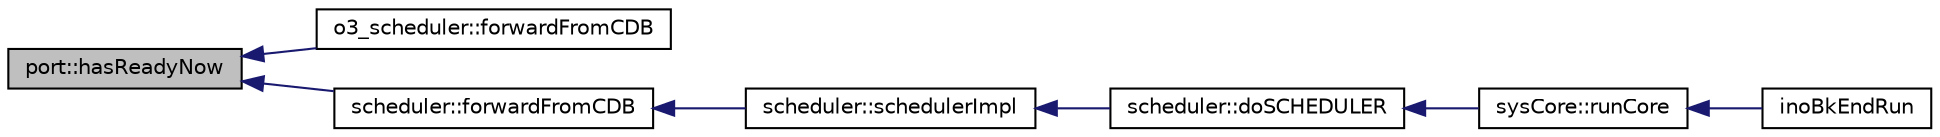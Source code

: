 digraph G
{
  edge [fontname="Helvetica",fontsize="10",labelfontname="Helvetica",labelfontsize="10"];
  node [fontname="Helvetica",fontsize="10",shape=record];
  rankdir=LR;
  Node1 [label="port::hasReadyNow",height=0.2,width=0.4,color="black", fillcolor="grey75", style="filled" fontcolor="black"];
  Node1 -> Node2 [dir=back,color="midnightblue",fontsize="10",style="solid",fontname="Helvetica"];
  Node2 [label="o3_scheduler::forwardFromCDB",height=0.2,width=0.4,color="black", fillcolor="white", style="filled",URL="$classo3__scheduler.html#a13b34d2dae20e349ee7bb614d0d33d46"];
  Node1 -> Node3 [dir=back,color="midnightblue",fontsize="10",style="solid",fontname="Helvetica"];
  Node3 [label="scheduler::forwardFromCDB",height=0.2,width=0.4,color="black", fillcolor="white", style="filled",URL="$classscheduler.html#a50c4d8d6c754c342adbd0750eacd7a64"];
  Node3 -> Node4 [dir=back,color="midnightblue",fontsize="10",style="solid",fontname="Helvetica"];
  Node4 [label="scheduler::schedulerImpl",height=0.2,width=0.4,color="black", fillcolor="white", style="filled",URL="$classscheduler.html#a22fd96ca05e81346965e87c0e46b9cca"];
  Node4 -> Node5 [dir=back,color="midnightblue",fontsize="10",style="solid",fontname="Helvetica"];
  Node5 [label="scheduler::doSCHEDULER",height=0.2,width=0.4,color="black", fillcolor="white", style="filled",URL="$classscheduler.html#a3253fffac337ef94b41e8dcef59dbd74"];
  Node5 -> Node6 [dir=back,color="midnightblue",fontsize="10",style="solid",fontname="Helvetica"];
  Node6 [label="sysCore::runCore",height=0.2,width=0.4,color="black", fillcolor="white", style="filled",URL="$classsysCore.html#a329e1539dcc7da668fb0d6237368922f"];
  Node6 -> Node7 [dir=back,color="midnightblue",fontsize="10",style="solid",fontname="Helvetica"];
  Node7 [label="inoBkEndRun",height=0.2,width=0.4,color="black", fillcolor="white", style="filled",URL="$inoBkEnd_8h.html#a7f7897adf2514facd31db95c4b90314d"];
}
